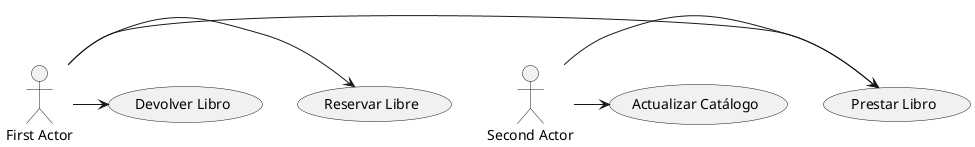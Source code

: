 Primer ejemplo biblioteca
@startuml
top to bottom direction
:First Actor:->(Reservar Libre)
:First Actor:->(Prestar Libro)
:First Actor:->(Devolver Libro)
:Second Actor:->(Prestar Libro)
:Second Actor:->(Actualizar Catálogo)
@enduml
Relación de inclusión
@startuml
top to bottom direction
:Bibliotecario:->(Baja socio)
:(Baja socio):-->(Buscar socio)
@enduml
Extensión
@startuml
top to bottom direction
:Agente:->(Evaluar solicitud de crédito)
:(Solicitar información adicional):-->(Evaluar solicitud de crédito)
@enduml
Herencia
@startuml
top to bottom direction
:Agente:->(Enviar solicitud de crédito)
:(Personal):-->(Enviar solicitud de crédito)
:(Profesional):-->(Enviar solicitud de crédito)
@enduml
Herencia actores
@startuml
top to bottom direction
:Cliente Corporativo:->:Cliente Bancario:
:Cliente Normal:->:Cliente Bancario:
@enduml